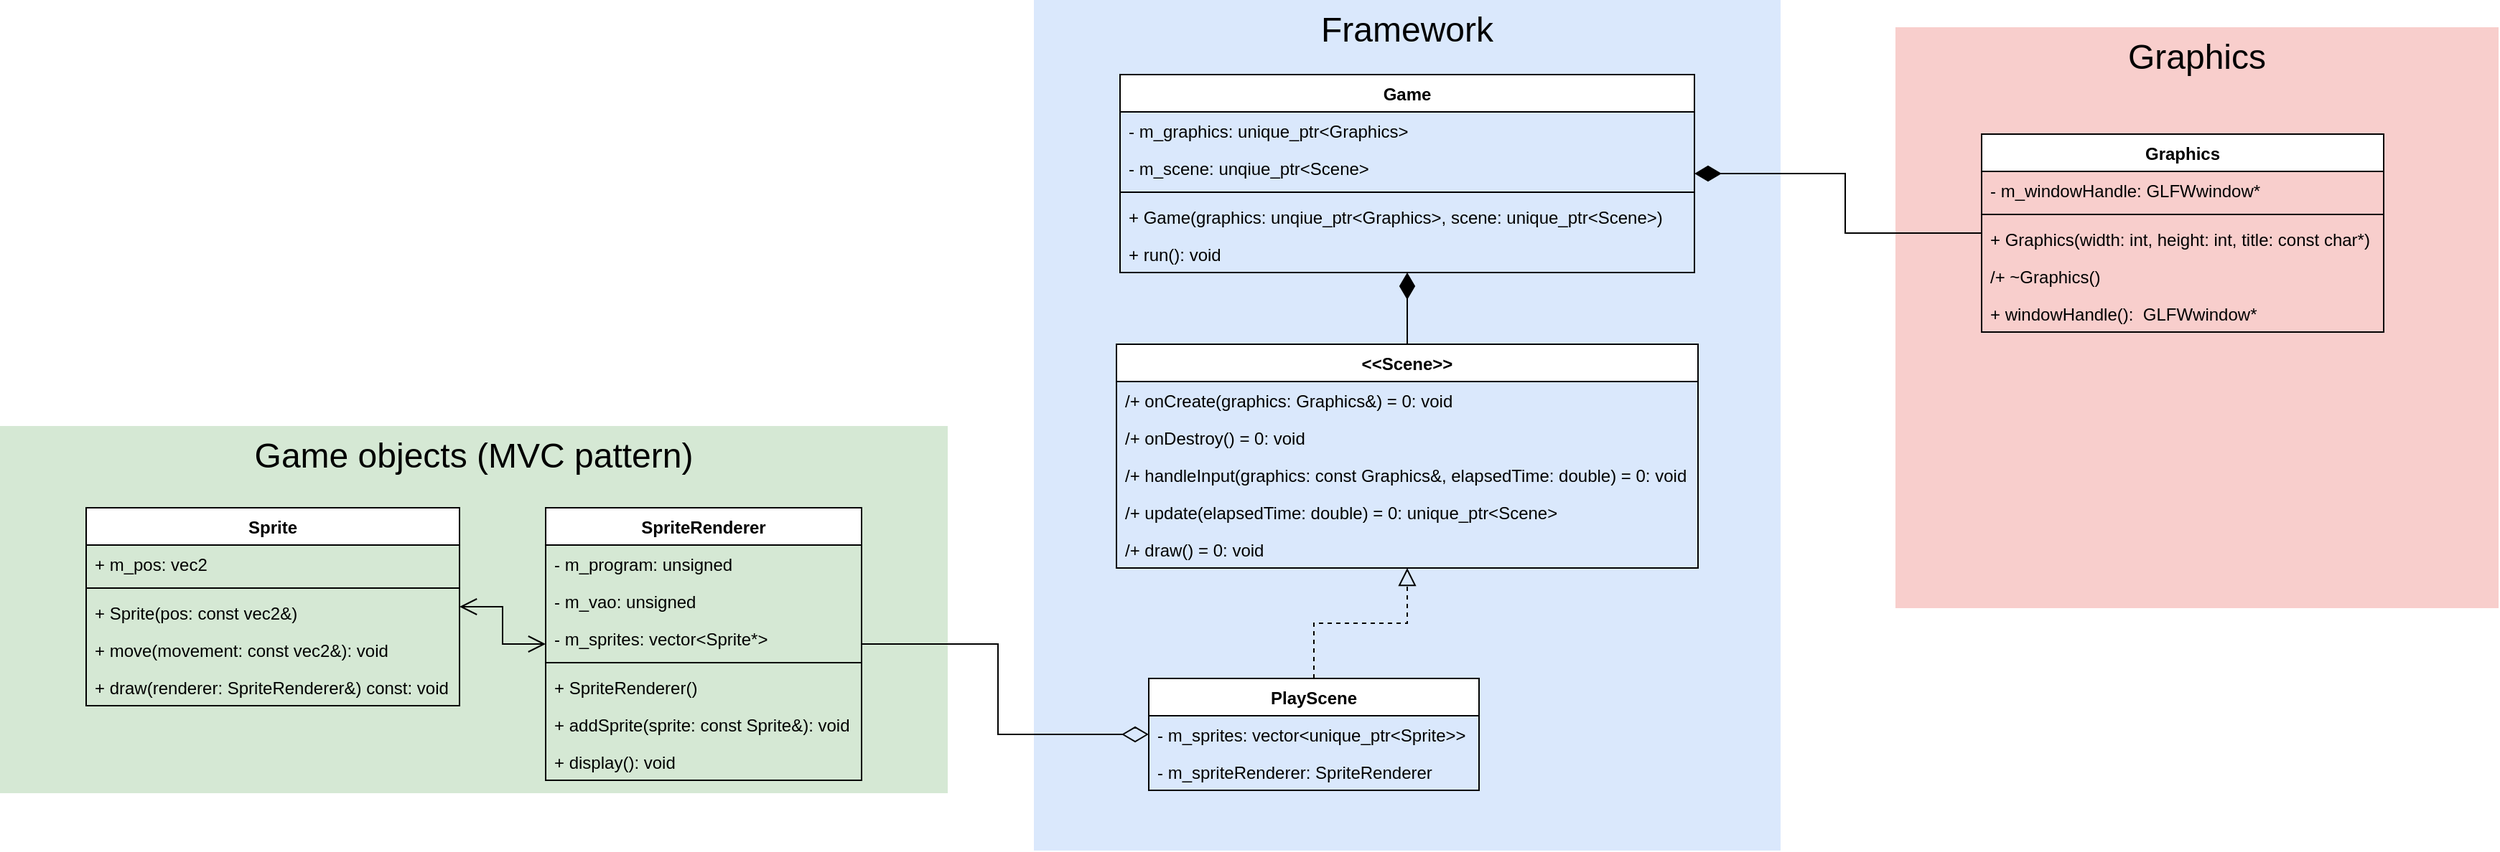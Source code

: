 <mxfile version="10.6.3" type="device"><diagram id="WlM4IYCX47AzpO0hnj99" name="Page-1"><mxGraphModel dx="2372" dy="897" grid="1" gridSize="10" guides="1" tooltips="1" connect="1" arrows="1" fold="1" page="1" pageScale="1" pageWidth="850" pageHeight="1100" math="0" shadow="0"><root><mxCell id="0"/><mxCell id="1" parent="0"/><mxCell id="GH24yE94S0BbMxwp_M75-21" value="Framework" style="rounded=0;whiteSpace=wrap;html=1;verticalAlign=top;fontSize=24;strokeColor=none;fillColor=#dae8fc;" parent="1" vertex="1"><mxGeometry x="230" y="117" width="520" height="593" as="geometry"/></mxCell><mxCell id="GH24yE94S0BbMxwp_M75-20" value="Graphics" style="rounded=0;whiteSpace=wrap;html=1;verticalAlign=top;fontSize=24;strokeColor=none;fillColor=#f8cecc;" parent="1" vertex="1"><mxGeometry x="830" y="136" width="420" height="405" as="geometry"/></mxCell><mxCell id="hQWiHaDzbozVIGhrZsch-30" value="Game objects (MVC pattern)" style="rounded=0;whiteSpace=wrap;html=1;verticalAlign=top;fontSize=24;strokeColor=none;fillColor=#d5e8d4;" parent="1" vertex="1"><mxGeometry x="-490" y="414" width="660" height="256" as="geometry"/></mxCell><mxCell id="GH24yE94S0BbMxwp_M75-22" style="edgeStyle=orthogonalEdgeStyle;rounded=0;orthogonalLoop=1;jettySize=auto;html=1;startSize=16;endArrow=none;endFill=0;endSize=10;startArrow=diamondThin;startFill=1;" parent="1" source="hQWiHaDzbozVIGhrZsch-2" target="hQWiHaDzbozVIGhrZsch-6" edge="1"><mxGeometry relative="1" as="geometry"/></mxCell><mxCell id="GH24yE94S0BbMxwp_M75-25" style="edgeStyle=orthogonalEdgeStyle;rounded=0;orthogonalLoop=1;jettySize=auto;html=1;startArrow=diamondThin;startFill=1;startSize=16;endArrow=none;endFill=0;endSize=10;" parent="1" source="hQWiHaDzbozVIGhrZsch-2" target="hQWiHaDzbozVIGhrZsch-14" edge="1"><mxGeometry relative="1" as="geometry"/></mxCell><mxCell id="hQWiHaDzbozVIGhrZsch-2" value="Game" style="swimlane;fontStyle=1;align=center;verticalAlign=top;childLayout=stackLayout;horizontal=1;startSize=26;horizontalStack=0;resizeParent=1;resizeParentMax=0;resizeLast=0;collapsible=1;marginBottom=0;" parent="1" vertex="1"><mxGeometry x="290" y="169" width="400" height="138" as="geometry"/></mxCell><mxCell id="hQWiHaDzbozVIGhrZsch-3" value="- m_graphics: unique_ptr&lt;Graphics&gt;" style="text;strokeColor=none;fillColor=none;align=left;verticalAlign=top;spacingLeft=4;spacingRight=4;overflow=hidden;rotatable=0;points=[[0,0.5],[1,0.5]];portConstraint=eastwest;" parent="hQWiHaDzbozVIGhrZsch-2" vertex="1"><mxGeometry y="26" width="400" height="26" as="geometry"/></mxCell><mxCell id="GH24yE94S0BbMxwp_M75-24" value="- m_scene: unqiue_ptr&lt;Scene&gt;" style="text;strokeColor=none;fillColor=none;align=left;verticalAlign=top;spacingLeft=4;spacingRight=4;overflow=hidden;rotatable=0;points=[[0,0.5],[1,0.5]];portConstraint=eastwest;" parent="hQWiHaDzbozVIGhrZsch-2" vertex="1"><mxGeometry y="52" width="400" height="26" as="geometry"/></mxCell><mxCell id="hQWiHaDzbozVIGhrZsch-4" value="" style="line;strokeWidth=1;fillColor=none;align=left;verticalAlign=middle;spacingTop=-1;spacingLeft=3;spacingRight=3;rotatable=0;labelPosition=right;points=[];portConstraint=eastwest;" parent="hQWiHaDzbozVIGhrZsch-2" vertex="1"><mxGeometry y="78" width="400" height="8" as="geometry"/></mxCell><mxCell id="hQWiHaDzbozVIGhrZsch-5" value="+ Game(graphics: unqiue_ptr&lt;Graphics&gt;, scene: unique_ptr&lt;Scene&gt;)" style="text;strokeColor=none;fillColor=none;align=left;verticalAlign=top;spacingLeft=4;spacingRight=4;overflow=hidden;rotatable=0;points=[[0,0.5],[1,0.5]];portConstraint=eastwest;" parent="hQWiHaDzbozVIGhrZsch-2" vertex="1"><mxGeometry y="86" width="400" height="26" as="geometry"/></mxCell><mxCell id="GH24yE94S0BbMxwp_M75-23" value="+ run(): void" style="text;strokeColor=none;fillColor=none;align=left;verticalAlign=top;spacingLeft=4;spacingRight=4;overflow=hidden;rotatable=0;points=[[0,0.5],[1,0.5]];portConstraint=eastwest;" parent="hQWiHaDzbozVIGhrZsch-2" vertex="1"><mxGeometry y="112" width="400" height="26" as="geometry"/></mxCell><mxCell id="hQWiHaDzbozVIGhrZsch-6" value="Graphics" style="swimlane;fontStyle=1;align=center;verticalAlign=top;childLayout=stackLayout;horizontal=1;startSize=26;horizontalStack=0;resizeParent=1;resizeParentMax=0;resizeLast=0;collapsible=1;marginBottom=0;" parent="1" vertex="1"><mxGeometry x="890" y="210.5" width="280" height="138" as="geometry"/></mxCell><mxCell id="8C0DNdjWxB7BThOJk1Ww-1" value="- m_windowHandle: GLFWwindow*" style="text;strokeColor=none;fillColor=none;align=left;verticalAlign=top;spacingLeft=4;spacingRight=4;overflow=hidden;rotatable=0;points=[[0,0.5],[1,0.5]];portConstraint=eastwest;" vertex="1" parent="hQWiHaDzbozVIGhrZsch-6"><mxGeometry y="26" width="280" height="26" as="geometry"/></mxCell><mxCell id="hQWiHaDzbozVIGhrZsch-8" value="" style="line;strokeWidth=1;fillColor=none;align=left;verticalAlign=middle;spacingTop=-1;spacingLeft=3;spacingRight=3;rotatable=0;labelPosition=right;points=[];portConstraint=eastwest;" parent="hQWiHaDzbozVIGhrZsch-6" vertex="1"><mxGeometry y="52" width="280" height="8" as="geometry"/></mxCell><mxCell id="hQWiHaDzbozVIGhrZsch-9" value="+ Graphics(width: int, height: int, title: const char*)" style="text;strokeColor=none;fillColor=none;align=left;verticalAlign=top;spacingLeft=4;spacingRight=4;overflow=hidden;rotatable=0;points=[[0,0.5],[1,0.5]];portConstraint=eastwest;" parent="hQWiHaDzbozVIGhrZsch-6" vertex="1"><mxGeometry y="60" width="280" height="26" as="geometry"/></mxCell><mxCell id="GH24yE94S0BbMxwp_M75-9" value="/+ ~Graphics()" style="text;strokeColor=none;fillColor=none;align=left;verticalAlign=top;spacingLeft=4;spacingRight=4;overflow=hidden;rotatable=0;points=[[0,0.5],[1,0.5]];portConstraint=eastwest;" parent="hQWiHaDzbozVIGhrZsch-6" vertex="1"><mxGeometry y="86" width="280" height="26" as="geometry"/></mxCell><mxCell id="GH24yE94S0BbMxwp_M75-10" value="+ windowHandle():  GLFWwindow*" style="text;strokeColor=none;fillColor=none;align=left;verticalAlign=top;spacingLeft=4;spacingRight=4;overflow=hidden;rotatable=0;points=[[0,0.5],[1,0.5]];portConstraint=eastwest;" parent="hQWiHaDzbozVIGhrZsch-6" vertex="1"><mxGeometry y="112" width="280" height="26" as="geometry"/></mxCell><mxCell id="hQWiHaDzbozVIGhrZsch-14" value="&lt;&lt;Scene&gt;&gt;" style="swimlane;fontStyle=1;align=center;verticalAlign=top;childLayout=stackLayout;horizontal=1;startSize=26;horizontalStack=0;resizeParent=1;resizeParentMax=0;resizeLast=0;collapsible=1;marginBottom=0;fillColor=#ffffff;" parent="1" vertex="1"><mxGeometry x="287.5" y="357" width="405" height="156" as="geometry"><mxRectangle x="290" y="347" width="90" height="26" as="alternateBounds"/></mxGeometry></mxCell><mxCell id="hQWiHaDzbozVIGhrZsch-17" value="/+ onCreate(graphics: Graphics&amp;) = 0: void" style="text;strokeColor=none;fillColor=none;align=left;verticalAlign=top;spacingLeft=4;spacingRight=4;overflow=hidden;rotatable=0;points=[[0,0.5],[1,0.5]];portConstraint=eastwest;" parent="hQWiHaDzbozVIGhrZsch-14" vertex="1"><mxGeometry y="26" width="405" height="26" as="geometry"/></mxCell><mxCell id="GH24yE94S0BbMxwp_M75-27" value="/+ onDestroy() = 0: void" style="text;strokeColor=none;fillColor=none;align=left;verticalAlign=top;spacingLeft=4;spacingRight=4;overflow=hidden;rotatable=0;points=[[0,0.5],[1,0.5]];portConstraint=eastwest;" parent="hQWiHaDzbozVIGhrZsch-14" vertex="1"><mxGeometry y="52" width="405" height="26" as="geometry"/></mxCell><mxCell id="GH24yE94S0BbMxwp_M75-28" value="/+ handleInput(graphics: const Graphics&amp;, elapsedTime: double) = 0: void" style="text;strokeColor=none;fillColor=none;align=left;verticalAlign=top;spacingLeft=4;spacingRight=4;overflow=hidden;rotatable=0;points=[[0,0.5],[1,0.5]];portConstraint=eastwest;" parent="hQWiHaDzbozVIGhrZsch-14" vertex="1"><mxGeometry y="78" width="405" height="26" as="geometry"/></mxCell><mxCell id="GH24yE94S0BbMxwp_M75-29" value="/+ update(elapsedTime: double) = 0: unique_ptr&lt;Scene&gt;" style="text;strokeColor=none;fillColor=none;align=left;verticalAlign=top;spacingLeft=4;spacingRight=4;overflow=hidden;rotatable=0;points=[[0,0.5],[1,0.5]];portConstraint=eastwest;" parent="hQWiHaDzbozVIGhrZsch-14" vertex="1"><mxGeometry y="104" width="405" height="26" as="geometry"/></mxCell><mxCell id="GH24yE94S0BbMxwp_M75-30" value="/+ draw() = 0: void" style="text;strokeColor=none;fillColor=none;align=left;verticalAlign=top;spacingLeft=4;spacingRight=4;overflow=hidden;rotatable=0;points=[[0,0.5],[1,0.5]];portConstraint=eastwest;" parent="hQWiHaDzbozVIGhrZsch-14" vertex="1"><mxGeometry y="130" width="405" height="26" as="geometry"/></mxCell><mxCell id="GH24yE94S0BbMxwp_M75-26" style="edgeStyle=orthogonalEdgeStyle;rounded=0;orthogonalLoop=1;jettySize=auto;html=1;startArrow=none;startFill=0;startSize=16;endArrow=block;endFill=0;endSize=10;dashed=1;" parent="1" source="hQWiHaDzbozVIGhrZsch-18" target="hQWiHaDzbozVIGhrZsch-14" edge="1"><mxGeometry relative="1" as="geometry"/></mxCell><mxCell id="GH24yE94S0BbMxwp_M75-31" style="edgeStyle=orthogonalEdgeStyle;rounded=0;orthogonalLoop=1;jettySize=auto;html=1;startArrow=diamondThin;startFill=0;startSize=16;endArrow=none;endFill=0;endSize=10;" parent="1" source="hQWiHaDzbozVIGhrZsch-18" target="hQWiHaDzbozVIGhrZsch-22" edge="1"><mxGeometry relative="1" as="geometry"/></mxCell><mxCell id="hQWiHaDzbozVIGhrZsch-18" value="PlayScene" style="swimlane;fontStyle=1;align=center;verticalAlign=top;childLayout=stackLayout;horizontal=1;startSize=26;horizontalStack=0;resizeParent=1;resizeParentMax=0;resizeLast=0;collapsible=1;marginBottom=0;" parent="1" vertex="1"><mxGeometry x="310" y="590" width="230" height="78" as="geometry"/></mxCell><mxCell id="GH24yE94S0BbMxwp_M75-38" value="- m_sprites: vector&lt;unique_ptr&lt;Sprite&gt;&gt;" style="text;strokeColor=none;fillColor=none;align=left;verticalAlign=top;spacingLeft=4;spacingRight=4;overflow=hidden;rotatable=0;points=[[0,0.5],[1,0.5]];portConstraint=eastwest;" parent="hQWiHaDzbozVIGhrZsch-18" vertex="1"><mxGeometry y="26" width="230" height="26" as="geometry"/></mxCell><mxCell id="hQWiHaDzbozVIGhrZsch-19" value="- m_spriteRenderer: SpriteRenderer" style="text;strokeColor=none;fillColor=none;align=left;verticalAlign=top;spacingLeft=4;spacingRight=4;overflow=hidden;rotatable=0;points=[[0,0.5],[1,0.5]];portConstraint=eastwest;" parent="hQWiHaDzbozVIGhrZsch-18" vertex="1"><mxGeometry y="52" width="230" height="26" as="geometry"/></mxCell><mxCell id="hQWiHaDzbozVIGhrZsch-22" value="SpriteRenderer&#10;" style="swimlane;fontStyle=1;align=center;verticalAlign=top;childLayout=stackLayout;horizontal=1;startSize=26;horizontalStack=0;resizeParent=1;resizeParentMax=0;resizeLast=0;collapsible=1;marginBottom=0;" parent="1" vertex="1"><mxGeometry x="-110" y="471" width="220" height="190" as="geometry"/></mxCell><mxCell id="hQWiHaDzbozVIGhrZsch-23" value="- m_program: unsigned" style="text;strokeColor=none;fillColor=none;align=left;verticalAlign=top;spacingLeft=4;spacingRight=4;overflow=hidden;rotatable=0;points=[[0,0.5],[1,0.5]];portConstraint=eastwest;" parent="hQWiHaDzbozVIGhrZsch-22" vertex="1"><mxGeometry y="26" width="220" height="26" as="geometry"/></mxCell><mxCell id="GH24yE94S0BbMxwp_M75-33" value="- m_vao: unsigned&#10;" style="text;strokeColor=none;fillColor=none;align=left;verticalAlign=top;spacingLeft=4;spacingRight=4;overflow=hidden;rotatable=0;points=[[0,0.5],[1,0.5]];portConstraint=eastwest;" parent="hQWiHaDzbozVIGhrZsch-22" vertex="1"><mxGeometry y="52" width="220" height="26" as="geometry"/></mxCell><mxCell id="8C0DNdjWxB7BThOJk1Ww-3" value="- m_sprites: vector&lt;Sprite*&gt;&#10;" style="text;strokeColor=none;fillColor=none;align=left;verticalAlign=top;spacingLeft=4;spacingRight=4;overflow=hidden;rotatable=0;points=[[0,0.5],[1,0.5]];portConstraint=eastwest;" vertex="1" parent="hQWiHaDzbozVIGhrZsch-22"><mxGeometry y="78" width="220" height="26" as="geometry"/></mxCell><mxCell id="hQWiHaDzbozVIGhrZsch-24" value="" style="line;strokeWidth=1;fillColor=none;align=left;verticalAlign=middle;spacingTop=-1;spacingLeft=3;spacingRight=3;rotatable=0;labelPosition=right;points=[];portConstraint=eastwest;" parent="hQWiHaDzbozVIGhrZsch-22" vertex="1"><mxGeometry y="104" width="220" height="8" as="geometry"/></mxCell><mxCell id="hQWiHaDzbozVIGhrZsch-25" value="+ SpriteRenderer()" style="text;strokeColor=none;fillColor=none;align=left;verticalAlign=top;spacingLeft=4;spacingRight=4;overflow=hidden;rotatable=0;points=[[0,0.5],[1,0.5]];portConstraint=eastwest;" parent="hQWiHaDzbozVIGhrZsch-22" vertex="1"><mxGeometry y="112" width="220" height="26" as="geometry"/></mxCell><mxCell id="GH24yE94S0BbMxwp_M75-34" value="+ addSprite(sprite: const Sprite&amp;): void" style="text;strokeColor=none;fillColor=none;align=left;verticalAlign=top;spacingLeft=4;spacingRight=4;overflow=hidden;rotatable=0;points=[[0,0.5],[1,0.5]];portConstraint=eastwest;" parent="hQWiHaDzbozVIGhrZsch-22" vertex="1"><mxGeometry y="138" width="220" height="26" as="geometry"/></mxCell><mxCell id="GH24yE94S0BbMxwp_M75-35" value="+ display(): void" style="text;strokeColor=none;fillColor=none;align=left;verticalAlign=top;spacingLeft=4;spacingRight=4;overflow=hidden;rotatable=0;points=[[0,0.5],[1,0.5]];portConstraint=eastwest;" parent="hQWiHaDzbozVIGhrZsch-22" vertex="1"><mxGeometry y="164" width="220" height="26" as="geometry"/></mxCell><mxCell id="GH24yE94S0BbMxwp_M75-32" style="edgeStyle=orthogonalEdgeStyle;rounded=0;orthogonalLoop=1;jettySize=auto;html=1;startArrow=open;startFill=0;startSize=10;endArrow=open;endFill=0;endSize=10;" parent="1" source="hQWiHaDzbozVIGhrZsch-26" target="hQWiHaDzbozVIGhrZsch-22" edge="1"><mxGeometry relative="1" as="geometry"/></mxCell><mxCell id="hQWiHaDzbozVIGhrZsch-26" value="Sprite&#10;" style="swimlane;fontStyle=1;align=center;verticalAlign=top;childLayout=stackLayout;horizontal=1;startSize=26;horizontalStack=0;resizeParent=1;resizeParentMax=0;resizeLast=0;collapsible=1;marginBottom=0;" parent="1" vertex="1"><mxGeometry x="-430" y="471" width="260" height="138" as="geometry"/></mxCell><mxCell id="hQWiHaDzbozVIGhrZsch-27" value="+ m_pos: vec2&#10;" style="text;strokeColor=none;fillColor=none;align=left;verticalAlign=top;spacingLeft=4;spacingRight=4;overflow=hidden;rotatable=0;points=[[0,0.5],[1,0.5]];portConstraint=eastwest;" parent="hQWiHaDzbozVIGhrZsch-26" vertex="1"><mxGeometry y="26" width="260" height="26" as="geometry"/></mxCell><mxCell id="hQWiHaDzbozVIGhrZsch-28" value="" style="line;strokeWidth=1;fillColor=none;align=left;verticalAlign=middle;spacingTop=-1;spacingLeft=3;spacingRight=3;rotatable=0;labelPosition=right;points=[];portConstraint=eastwest;" parent="hQWiHaDzbozVIGhrZsch-26" vertex="1"><mxGeometry y="52" width="260" height="8" as="geometry"/></mxCell><mxCell id="hQWiHaDzbozVIGhrZsch-29" value="+ Sprite(pos: const vec2&amp;)" style="text;strokeColor=none;fillColor=none;align=left;verticalAlign=top;spacingLeft=4;spacingRight=4;overflow=hidden;rotatable=0;points=[[0,0.5],[1,0.5]];portConstraint=eastwest;" parent="hQWiHaDzbozVIGhrZsch-26" vertex="1"><mxGeometry y="60" width="260" height="26" as="geometry"/></mxCell><mxCell id="GH24yE94S0BbMxwp_M75-36" value="+ move(movement: const vec2&amp;): void" style="text;strokeColor=none;fillColor=none;align=left;verticalAlign=top;spacingLeft=4;spacingRight=4;overflow=hidden;rotatable=0;points=[[0,0.5],[1,0.5]];portConstraint=eastwest;" parent="hQWiHaDzbozVIGhrZsch-26" vertex="1"><mxGeometry y="86" width="260" height="26" as="geometry"/></mxCell><mxCell id="GH24yE94S0BbMxwp_M75-37" value="+ draw(renderer: SpriteRenderer&amp;) const: void" style="text;strokeColor=none;fillColor=none;align=left;verticalAlign=top;spacingLeft=4;spacingRight=4;overflow=hidden;rotatable=0;points=[[0,0.5],[1,0.5]];portConstraint=eastwest;" parent="hQWiHaDzbozVIGhrZsch-26" vertex="1"><mxGeometry y="112" width="260" height="26" as="geometry"/></mxCell></root></mxGraphModel></diagram></mxfile>